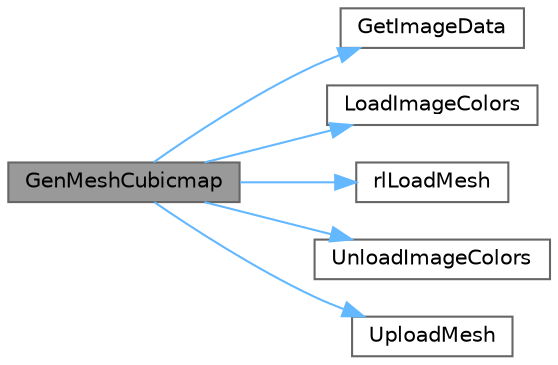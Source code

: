 digraph "GenMeshCubicmap"
{
 // LATEX_PDF_SIZE
  bgcolor="transparent";
  edge [fontname=Helvetica,fontsize=10,labelfontname=Helvetica,labelfontsize=10];
  node [fontname=Helvetica,fontsize=10,shape=box,height=0.2,width=0.4];
  rankdir="LR";
  Node1 [id="Node000001",label="GenMeshCubicmap",height=0.2,width=0.4,color="gray40", fillcolor="grey60", style="filled", fontcolor="black",tooltip=" "];
  Node1 -> Node2 [id="edge11_Node000001_Node000002",color="steelblue1",style="solid",tooltip=" "];
  Node2 [id="Node000002",label="GetImageData",height=0.2,width=0.4,color="grey40", fillcolor="white", style="filled",URL="$_old_2_classes_2lib_2raylib_2src_2textures_8c.html#ab73d547e8bea55efe19d9747bd831913",tooltip=" "];
  Node1 -> Node3 [id="edge12_Node000001_Node000003",color="steelblue1",style="solid",tooltip=" "];
  Node3 [id="Node000003",label="LoadImageColors",height=0.2,width=0.4,color="grey40", fillcolor="white", style="filled",URL="$_old_2_classes_2lib_2rtextures_8c.html#ad3c51f30e3fee4e3af5a54bb64c28a43",tooltip=" "];
  Node1 -> Node4 [id="edge13_Node000001_Node000004",color="steelblue1",style="solid",tooltip=" "];
  Node4 [id="Node000004",label="rlLoadMesh",height=0.2,width=0.4,color="grey40", fillcolor="white", style="filled",URL="$_classes_2lib_2raylib_2src_2rlgl_8h.html#acb2632dec901409c784391ac5b44b252",tooltip=" "];
  Node1 -> Node5 [id="edge14_Node000001_Node000005",color="steelblue1",style="solid",tooltip=" "];
  Node5 [id="Node000005",label="UnloadImageColors",height=0.2,width=0.4,color="grey40", fillcolor="white", style="filled",URL="$_old_2_classes_2lib_2rtextures_8c.html#ab2903ea0415c2927f201bef5496d3aab",tooltip=" "];
  Node1 -> Node6 [id="edge15_Node000001_Node000006",color="steelblue1",style="solid",tooltip=" "];
  Node6 [id="Node000006",label="UploadMesh",height=0.2,width=0.4,color="grey40", fillcolor="white", style="filled",URL="$_classes_2lib_2rmodels_8c.html#aaa397b7aab872828950091b7270e3e14",tooltip=" "];
}
